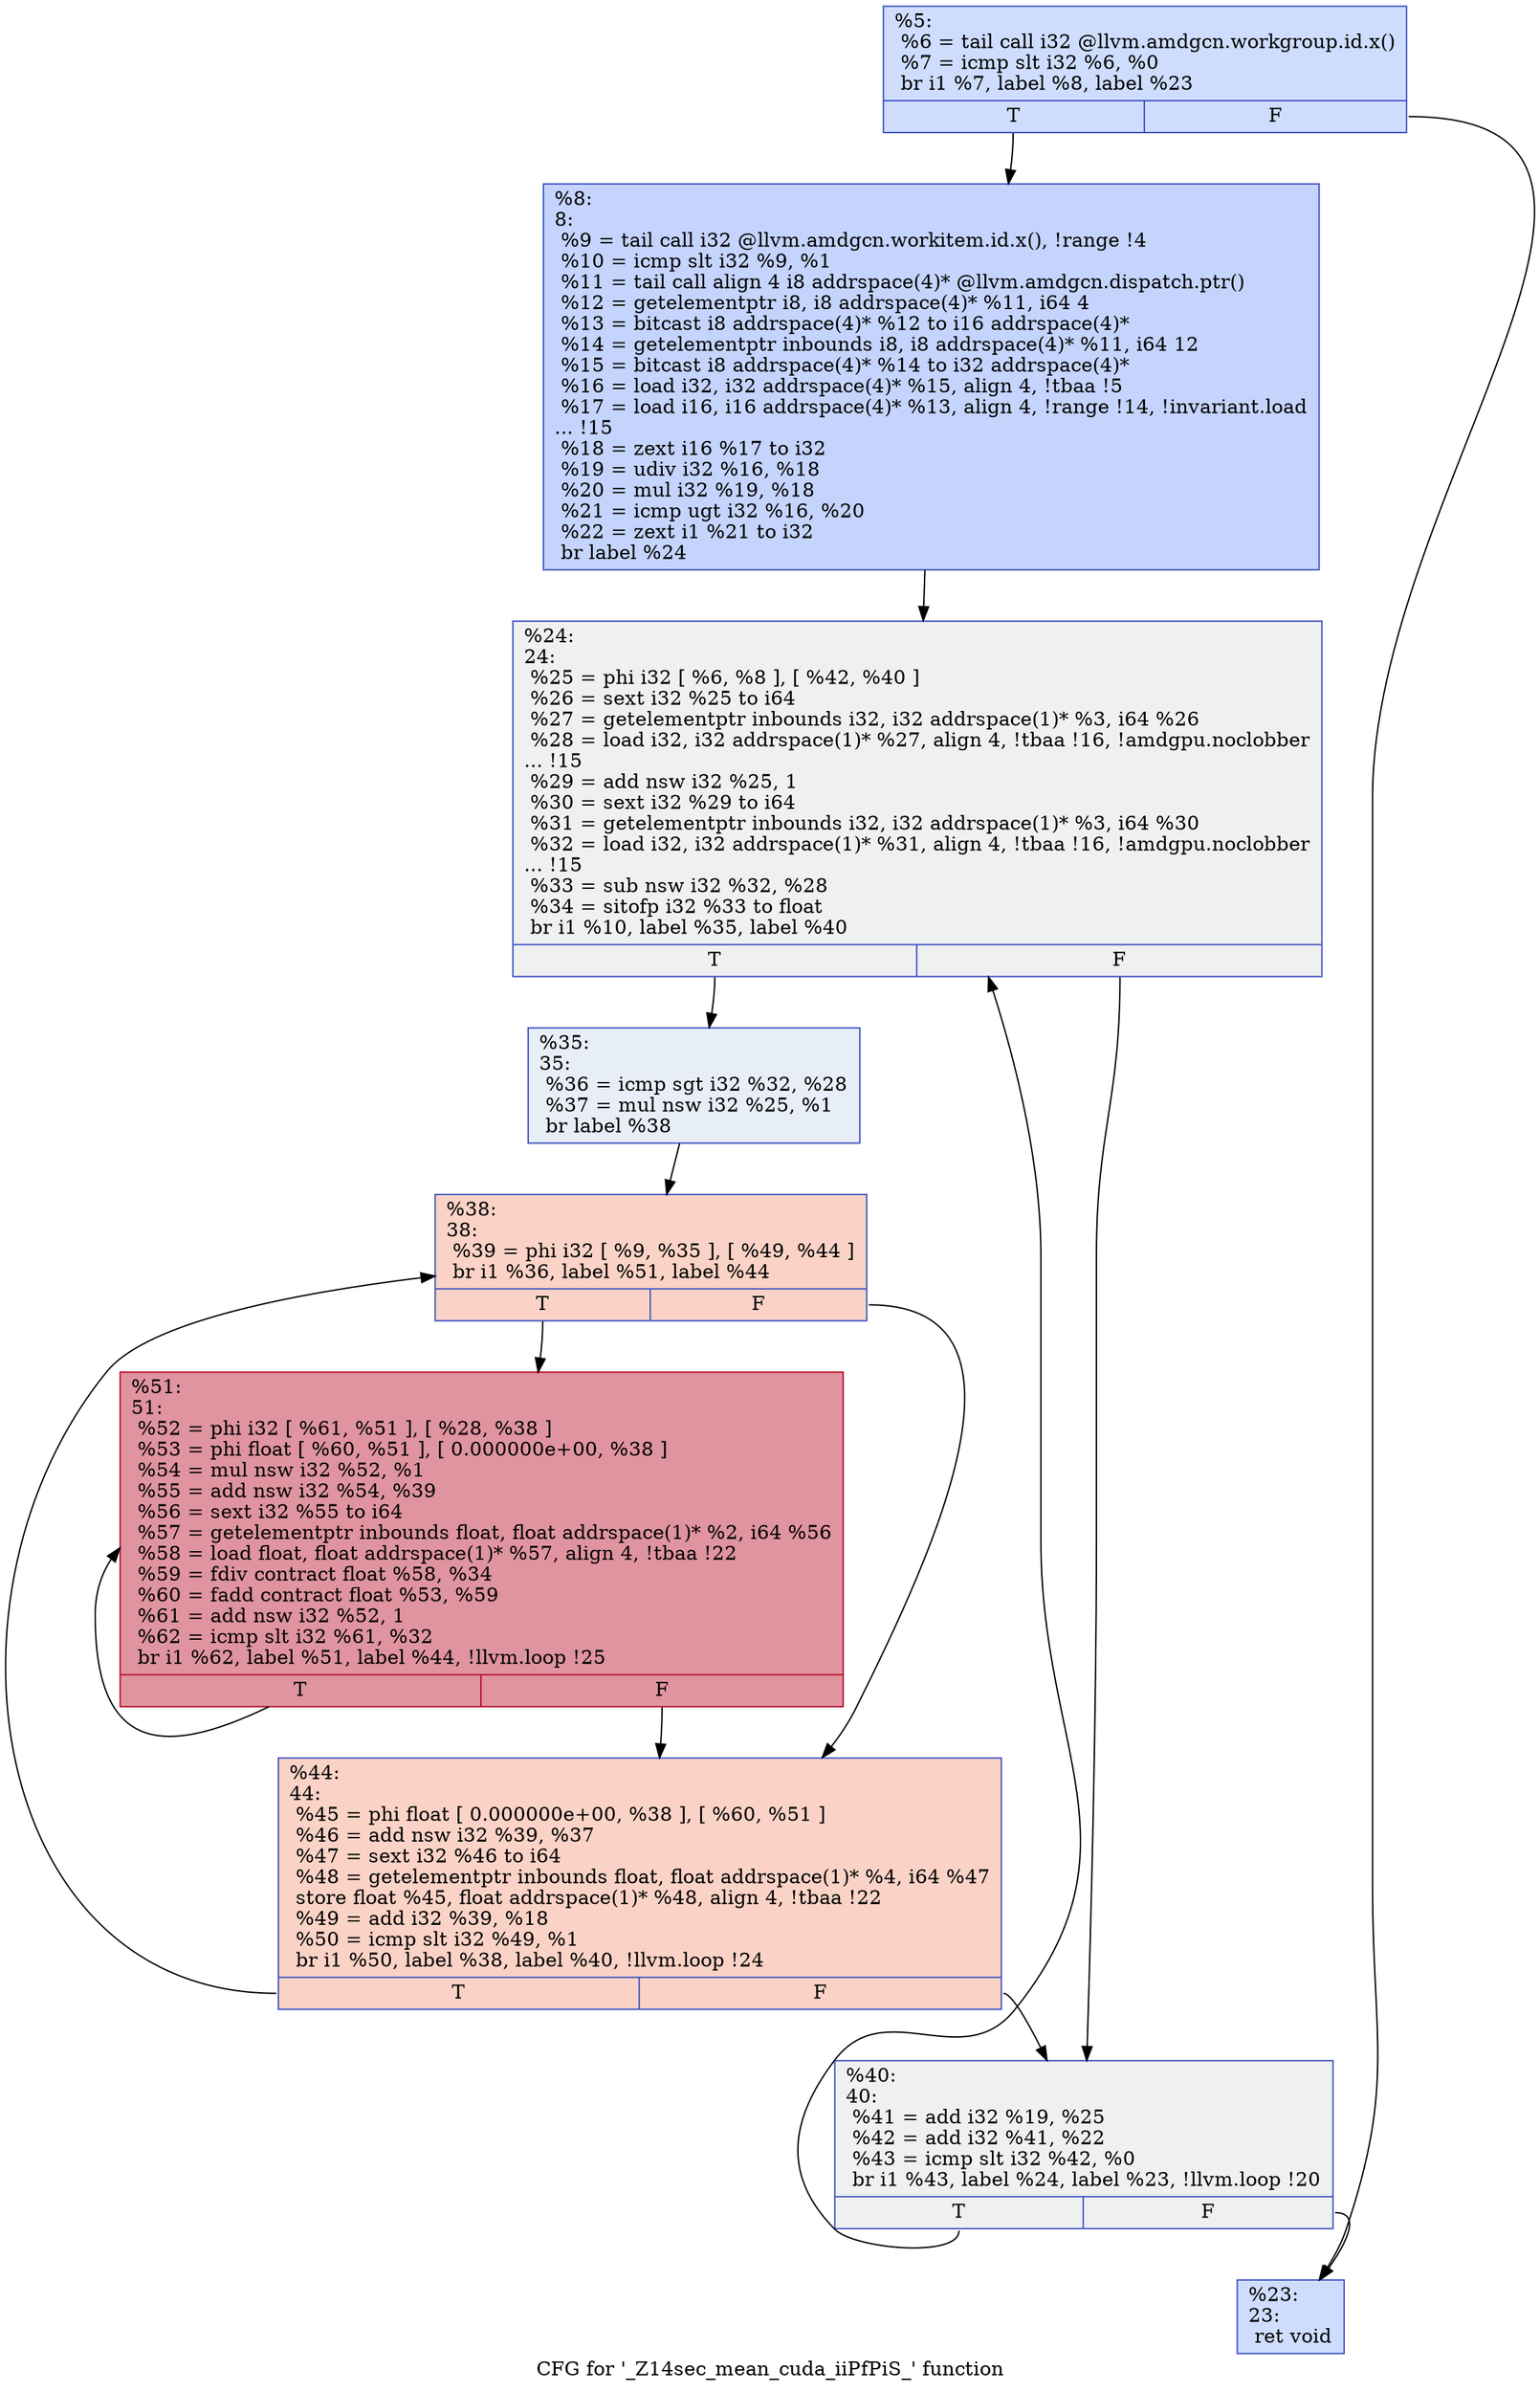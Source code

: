 digraph "CFG for '_Z14sec_mean_cuda_iiPfPiS_' function" {
	label="CFG for '_Z14sec_mean_cuda_iiPfPiS_' function";

	Node0x63d3b10 [shape=record,color="#3d50c3ff", style=filled, fillcolor="#8fb1fe70",label="{%5:\l  %6 = tail call i32 @llvm.amdgcn.workgroup.id.x()\l  %7 = icmp slt i32 %6, %0\l  br i1 %7, label %8, label %23\l|{<s0>T|<s1>F}}"];
	Node0x63d3b10:s0 -> Node0x63d3d50;
	Node0x63d3b10:s1 -> Node0x63d3de0;
	Node0x63d3d50 [shape=record,color="#3d50c3ff", style=filled, fillcolor="#7a9df870",label="{%8:\l8:                                                \l  %9 = tail call i32 @llvm.amdgcn.workitem.id.x(), !range !4\l  %10 = icmp slt i32 %9, %1\l  %11 = tail call align 4 i8 addrspace(4)* @llvm.amdgcn.dispatch.ptr()\l  %12 = getelementptr i8, i8 addrspace(4)* %11, i64 4\l  %13 = bitcast i8 addrspace(4)* %12 to i16 addrspace(4)*\l  %14 = getelementptr inbounds i8, i8 addrspace(4)* %11, i64 12\l  %15 = bitcast i8 addrspace(4)* %14 to i32 addrspace(4)*\l  %16 = load i32, i32 addrspace(4)* %15, align 4, !tbaa !5\l  %17 = load i16, i16 addrspace(4)* %13, align 4, !range !14, !invariant.load\l... !15\l  %18 = zext i16 %17 to i32\l  %19 = udiv i32 %16, %18\l  %20 = mul i32 %19, %18\l  %21 = icmp ugt i32 %16, %20\l  %22 = zext i1 %21 to i32\l  br label %24\l}"];
	Node0x63d3d50 -> Node0x63d60a0;
	Node0x63d3de0 [shape=record,color="#3d50c3ff", style=filled, fillcolor="#8fb1fe70",label="{%23:\l23:                                               \l  ret void\l}"];
	Node0x63d60a0 [shape=record,color="#3d50c3ff", style=filled, fillcolor="#dbdcde70",label="{%24:\l24:                                               \l  %25 = phi i32 [ %6, %8 ], [ %42, %40 ]\l  %26 = sext i32 %25 to i64\l  %27 = getelementptr inbounds i32, i32 addrspace(1)* %3, i64 %26\l  %28 = load i32, i32 addrspace(1)* %27, align 4, !tbaa !16, !amdgpu.noclobber\l... !15\l  %29 = add nsw i32 %25, 1\l  %30 = sext i32 %29 to i64\l  %31 = getelementptr inbounds i32, i32 addrspace(1)* %3, i64 %30\l  %32 = load i32, i32 addrspace(1)* %31, align 4, !tbaa !16, !amdgpu.noclobber\l... !15\l  %33 = sub nsw i32 %32, %28\l  %34 = sitofp i32 %33 to float\l  br i1 %10, label %35, label %40\l|{<s0>T|<s1>F}}"];
	Node0x63d60a0:s0 -> Node0x63d76a0;
	Node0x63d60a0:s1 -> Node0x63d61f0;
	Node0x63d76a0 [shape=record,color="#3d50c3ff", style=filled, fillcolor="#cbd8ee70",label="{%35:\l35:                                               \l  %36 = icmp sgt i32 %32, %28\l  %37 = mul nsw i32 %25, %1\l  br label %38\l}"];
	Node0x63d76a0 -> Node0x63d7900;
	Node0x63d7900 [shape=record,color="#3d50c3ff", style=filled, fillcolor="#f59c7d70",label="{%38:\l38:                                               \l  %39 = phi i32 [ %9, %35 ], [ %49, %44 ]\l  br i1 %36, label %51, label %44\l|{<s0>T|<s1>F}}"];
	Node0x63d7900:s0 -> Node0x63d7b30;
	Node0x63d7900:s1 -> Node0x63d79f0;
	Node0x63d61f0 [shape=record,color="#3d50c3ff", style=filled, fillcolor="#dbdcde70",label="{%40:\l40:                                               \l  %41 = add i32 %19, %25\l  %42 = add i32 %41, %22\l  %43 = icmp slt i32 %42, %0\l  br i1 %43, label %24, label %23, !llvm.loop !20\l|{<s0>T|<s1>F}}"];
	Node0x63d61f0:s0 -> Node0x63d60a0;
	Node0x63d61f0:s1 -> Node0x63d3de0;
	Node0x63d79f0 [shape=record,color="#3d50c3ff", style=filled, fillcolor="#f59c7d70",label="{%44:\l44:                                               \l  %45 = phi float [ 0.000000e+00, %38 ], [ %60, %51 ]\l  %46 = add nsw i32 %39, %37\l  %47 = sext i32 %46 to i64\l  %48 = getelementptr inbounds float, float addrspace(1)* %4, i64 %47\l  store float %45, float addrspace(1)* %48, align 4, !tbaa !22\l  %49 = add i32 %39, %18\l  %50 = icmp slt i32 %49, %1\l  br i1 %50, label %38, label %40, !llvm.loop !24\l|{<s0>T|<s1>F}}"];
	Node0x63d79f0:s0 -> Node0x63d7900;
	Node0x63d79f0:s1 -> Node0x63d61f0;
	Node0x63d7b30 [shape=record,color="#b70d28ff", style=filled, fillcolor="#b70d2870",label="{%51:\l51:                                               \l  %52 = phi i32 [ %61, %51 ], [ %28, %38 ]\l  %53 = phi float [ %60, %51 ], [ 0.000000e+00, %38 ]\l  %54 = mul nsw i32 %52, %1\l  %55 = add nsw i32 %54, %39\l  %56 = sext i32 %55 to i64\l  %57 = getelementptr inbounds float, float addrspace(1)* %2, i64 %56\l  %58 = load float, float addrspace(1)* %57, align 4, !tbaa !22\l  %59 = fdiv contract float %58, %34\l  %60 = fadd contract float %53, %59\l  %61 = add nsw i32 %52, 1\l  %62 = icmp slt i32 %61, %32\l  br i1 %62, label %51, label %44, !llvm.loop !25\l|{<s0>T|<s1>F}}"];
	Node0x63d7b30:s0 -> Node0x63d7b30;
	Node0x63d7b30:s1 -> Node0x63d79f0;
}
